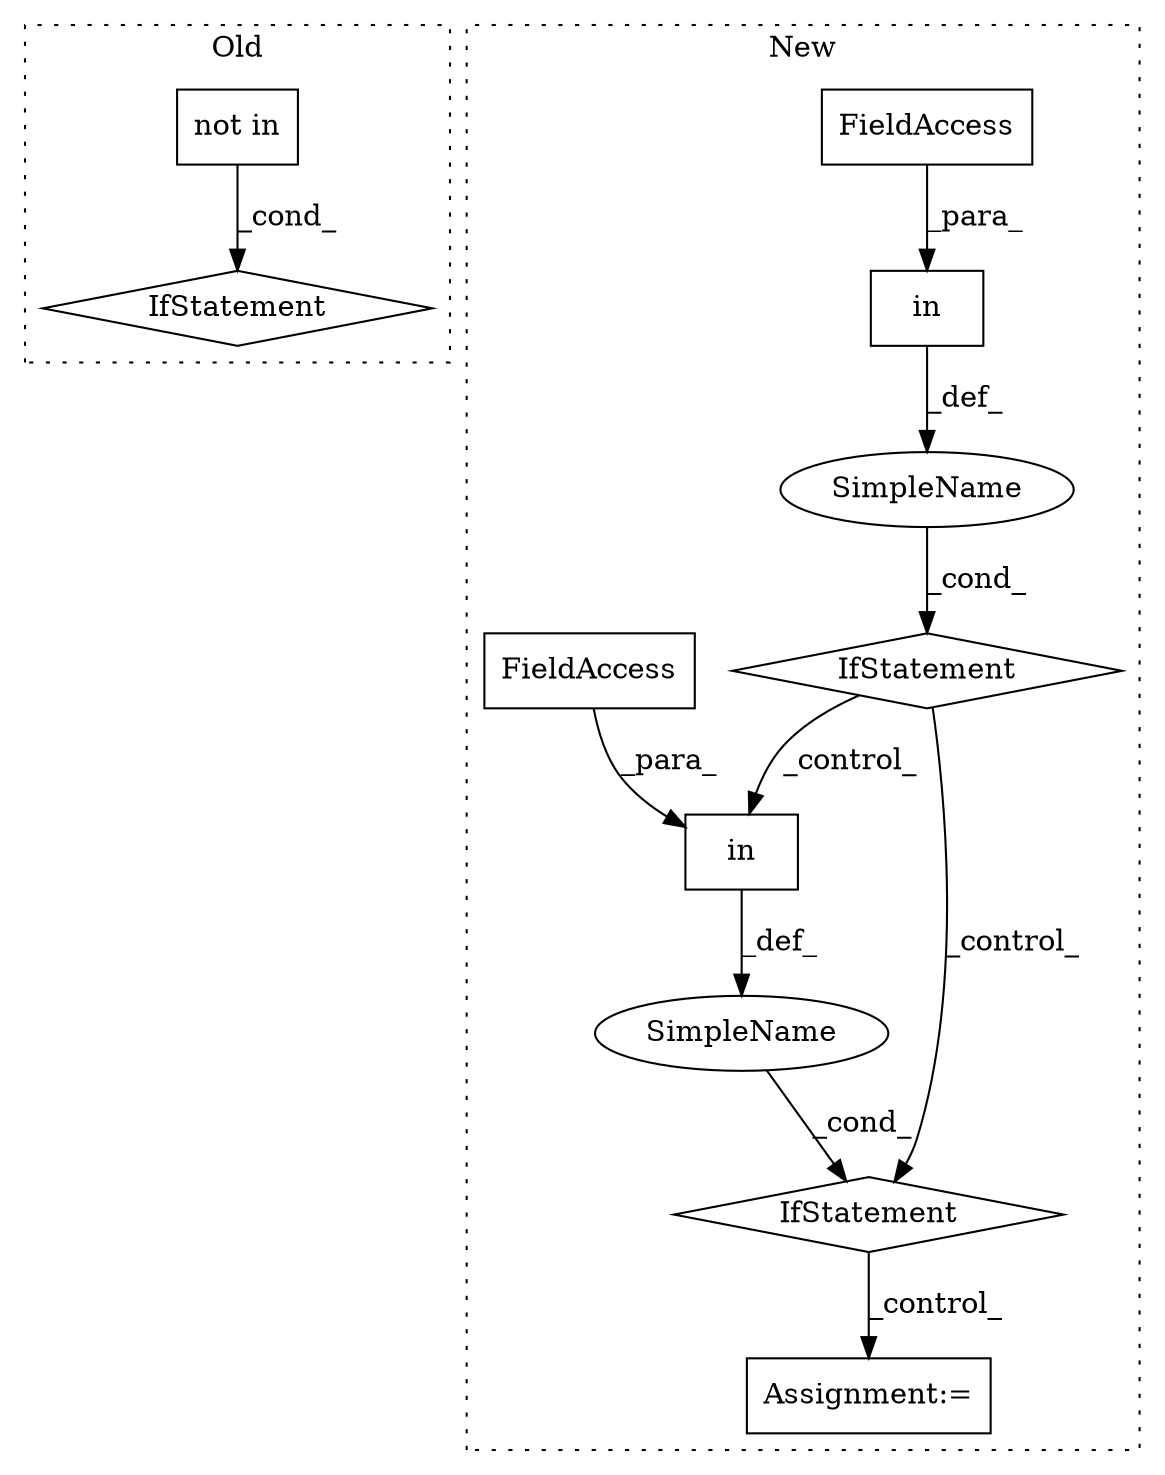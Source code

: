 digraph G {
subgraph cluster0 {
1 [label="not in" a="108" s="1524" l="41" shape="box"];
4 [label="IfStatement" a="25" s="1516,1565" l="8,2" shape="diamond"];
label = "Old";
style="dotted";
}
subgraph cluster1 {
2 [label="in" a="105" s="1494" l="23" shape="box"];
3 [label="IfStatement" a="25" s="1482,1517" l="12,2" shape="diamond"];
5 [label="Assignment:=" a="7" s="1760,1858" l="65,2" shape="box"];
6 [label="SimpleName" a="42" s="" l="" shape="ellipse"];
7 [label="SimpleName" a="42" s="" l="" shape="ellipse"];
8 [label="IfStatement" a="25" s="1390,1426" l="8,2" shape="diamond"];
9 [label="in" a="105" s="1398" l="28" shape="box"];
10 [label="FieldAccess" a="22" s="1410" l="16" shape="box"];
11 [label="FieldAccess" a="22" s="1506" l="11" shape="box"];
label = "New";
style="dotted";
}
1 -> 4 [label="_cond_"];
2 -> 6 [label="_def_"];
3 -> 5 [label="_control_"];
6 -> 3 [label="_cond_"];
7 -> 8 [label="_cond_"];
8 -> 2 [label="_control_"];
8 -> 3 [label="_control_"];
9 -> 7 [label="_def_"];
10 -> 9 [label="_para_"];
11 -> 2 [label="_para_"];
}